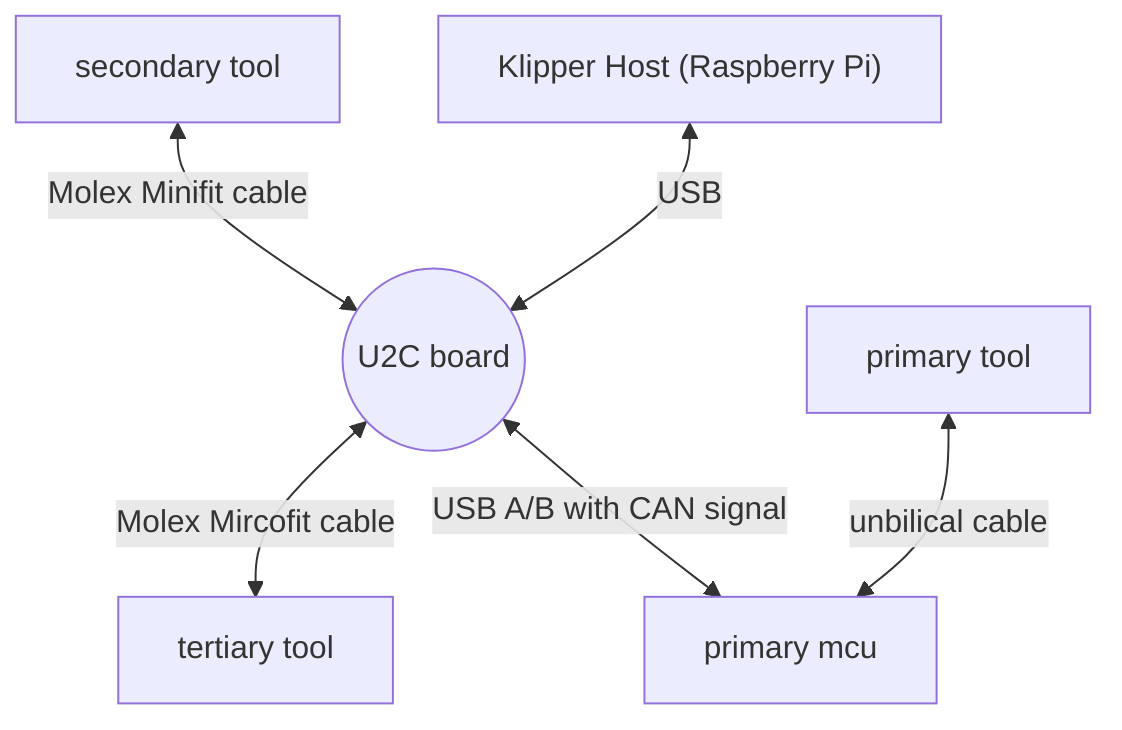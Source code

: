 graph TD;
    sbc["Klipper Host (Raspberry Pi)"]
    u2c((U2C board))
    t0[primary tool]
    t1[secondary tool]
    t2[tertiary tool]
    primary[primary mcu]

    t1 <--Molex Minifit cable--> u2c
    sbc <--USB--> u2c 
    u2c <--Molex Mircofit cable-->  t2 
    u2c <-- USB A/B with CAN signal--> primary
    t0 <-- unbilical cable--> primary